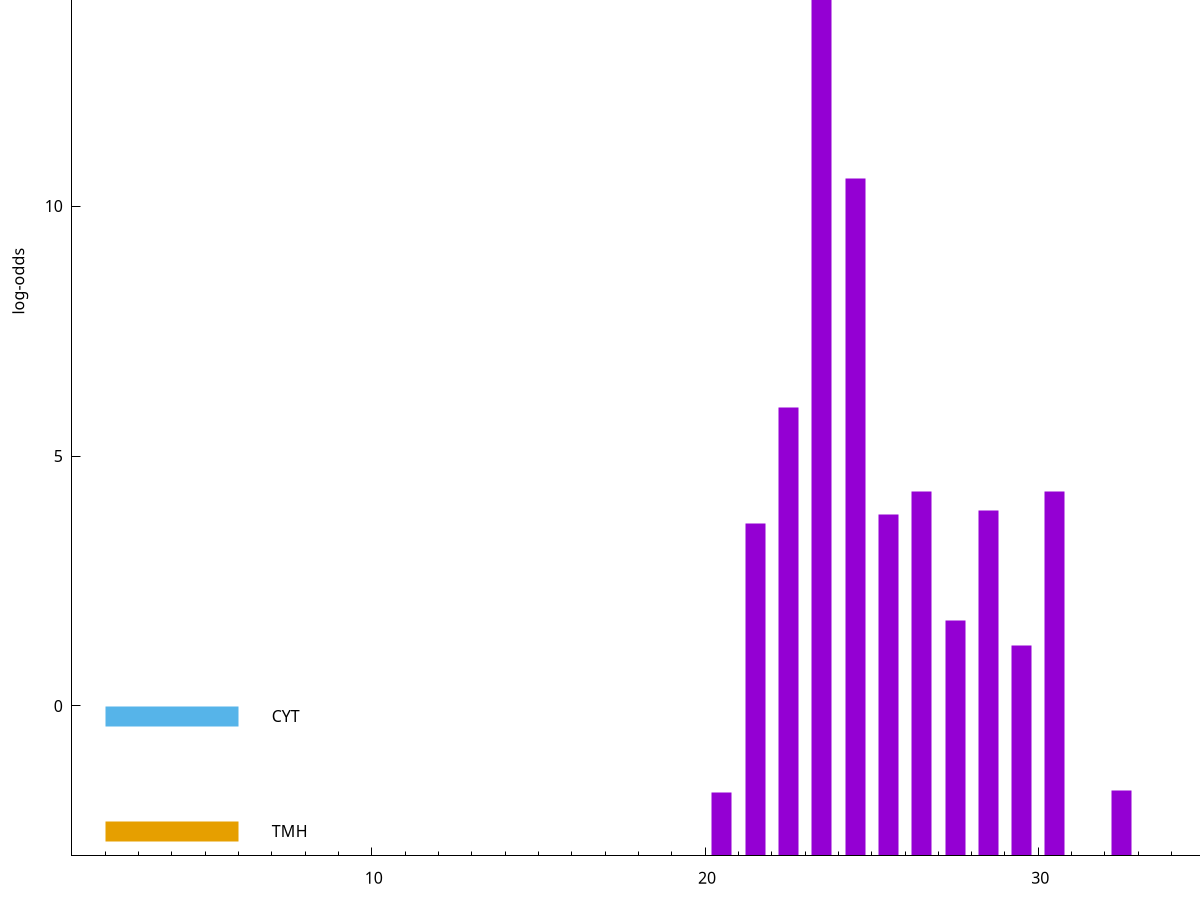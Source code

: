 set title "LipoP predictions for SRR3987128.gff"
set size 2., 1.4
set xrange [1:70] 
set mxtics 10
set yrange [-3:20]
set y2range [0:23]
set ylabel "log-odds"
set term postscript eps color solid "Helvetica" 30
set output "SRR3987128.gff67.eps"
set arrow from 2,17.1136 to 6,17.1136 nohead lt 1 lw 20
set label "SpI" at 7,17.1136
set arrow from 2,-0.200913 to 6,-0.200913 nohead lt 3 lw 20
set label "CYT" at 7,-0.200913
set arrow from 2,-2.50216 to 6,-2.50216 nohead lt 4 lw 20
set label "TMH" at 7,-2.50216
set arrow from 2,17.1136 to 6,17.1136 nohead lt 1 lw 20
set label "SpI" at 7,17.1136
# NOTE: The scores below are the log-odds scores with the threshold
# NOTE: subtracted (a hack to make gnuplot make the histogram all
# NOTE: look nice).
plot "-" axes x1y2 title "" with impulses lt 1 lw 20
23.500000 20.096800
24.500000 13.544100
22.500000 8.969120
30.500000 7.298380
26.500000 7.296130
28.500000 6.914780
25.500000 6.837950
21.500000 6.645060
27.500000 4.709070
29.500000 4.209940
32.500000 1.311900
20.500000 1.268260
e
exit
